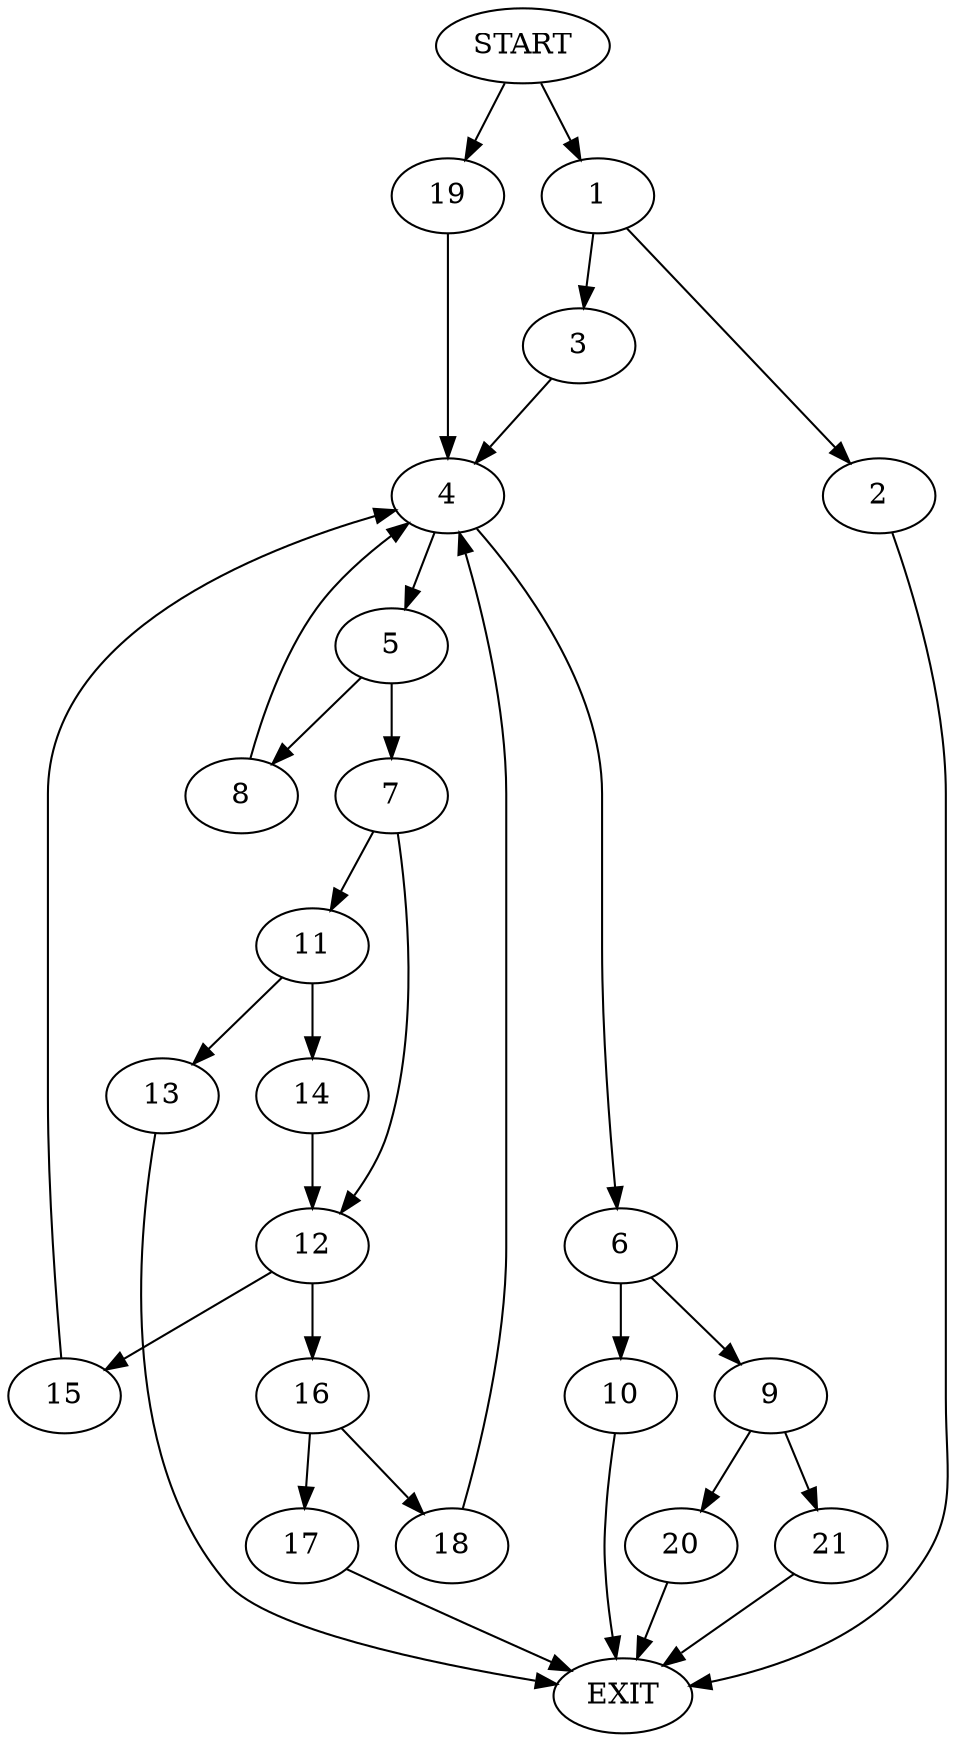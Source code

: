 digraph {
0 [label="START"]
22 [label="EXIT"]
0 -> 1
1 -> 2
1 -> 3
2 -> 22
3 -> 4
4 -> 5
4 -> 6
5 -> 7
5 -> 8
6 -> 9
6 -> 10
8 -> 4
7 -> 11
7 -> 12
11 -> 13
11 -> 14
12 -> 15
12 -> 16
13 -> 22
14 -> 12
16 -> 17
16 -> 18
15 -> 4
18 -> 4
17 -> 22
0 -> 19
19 -> 4
10 -> 22
9 -> 20
9 -> 21
21 -> 22
20 -> 22
}
